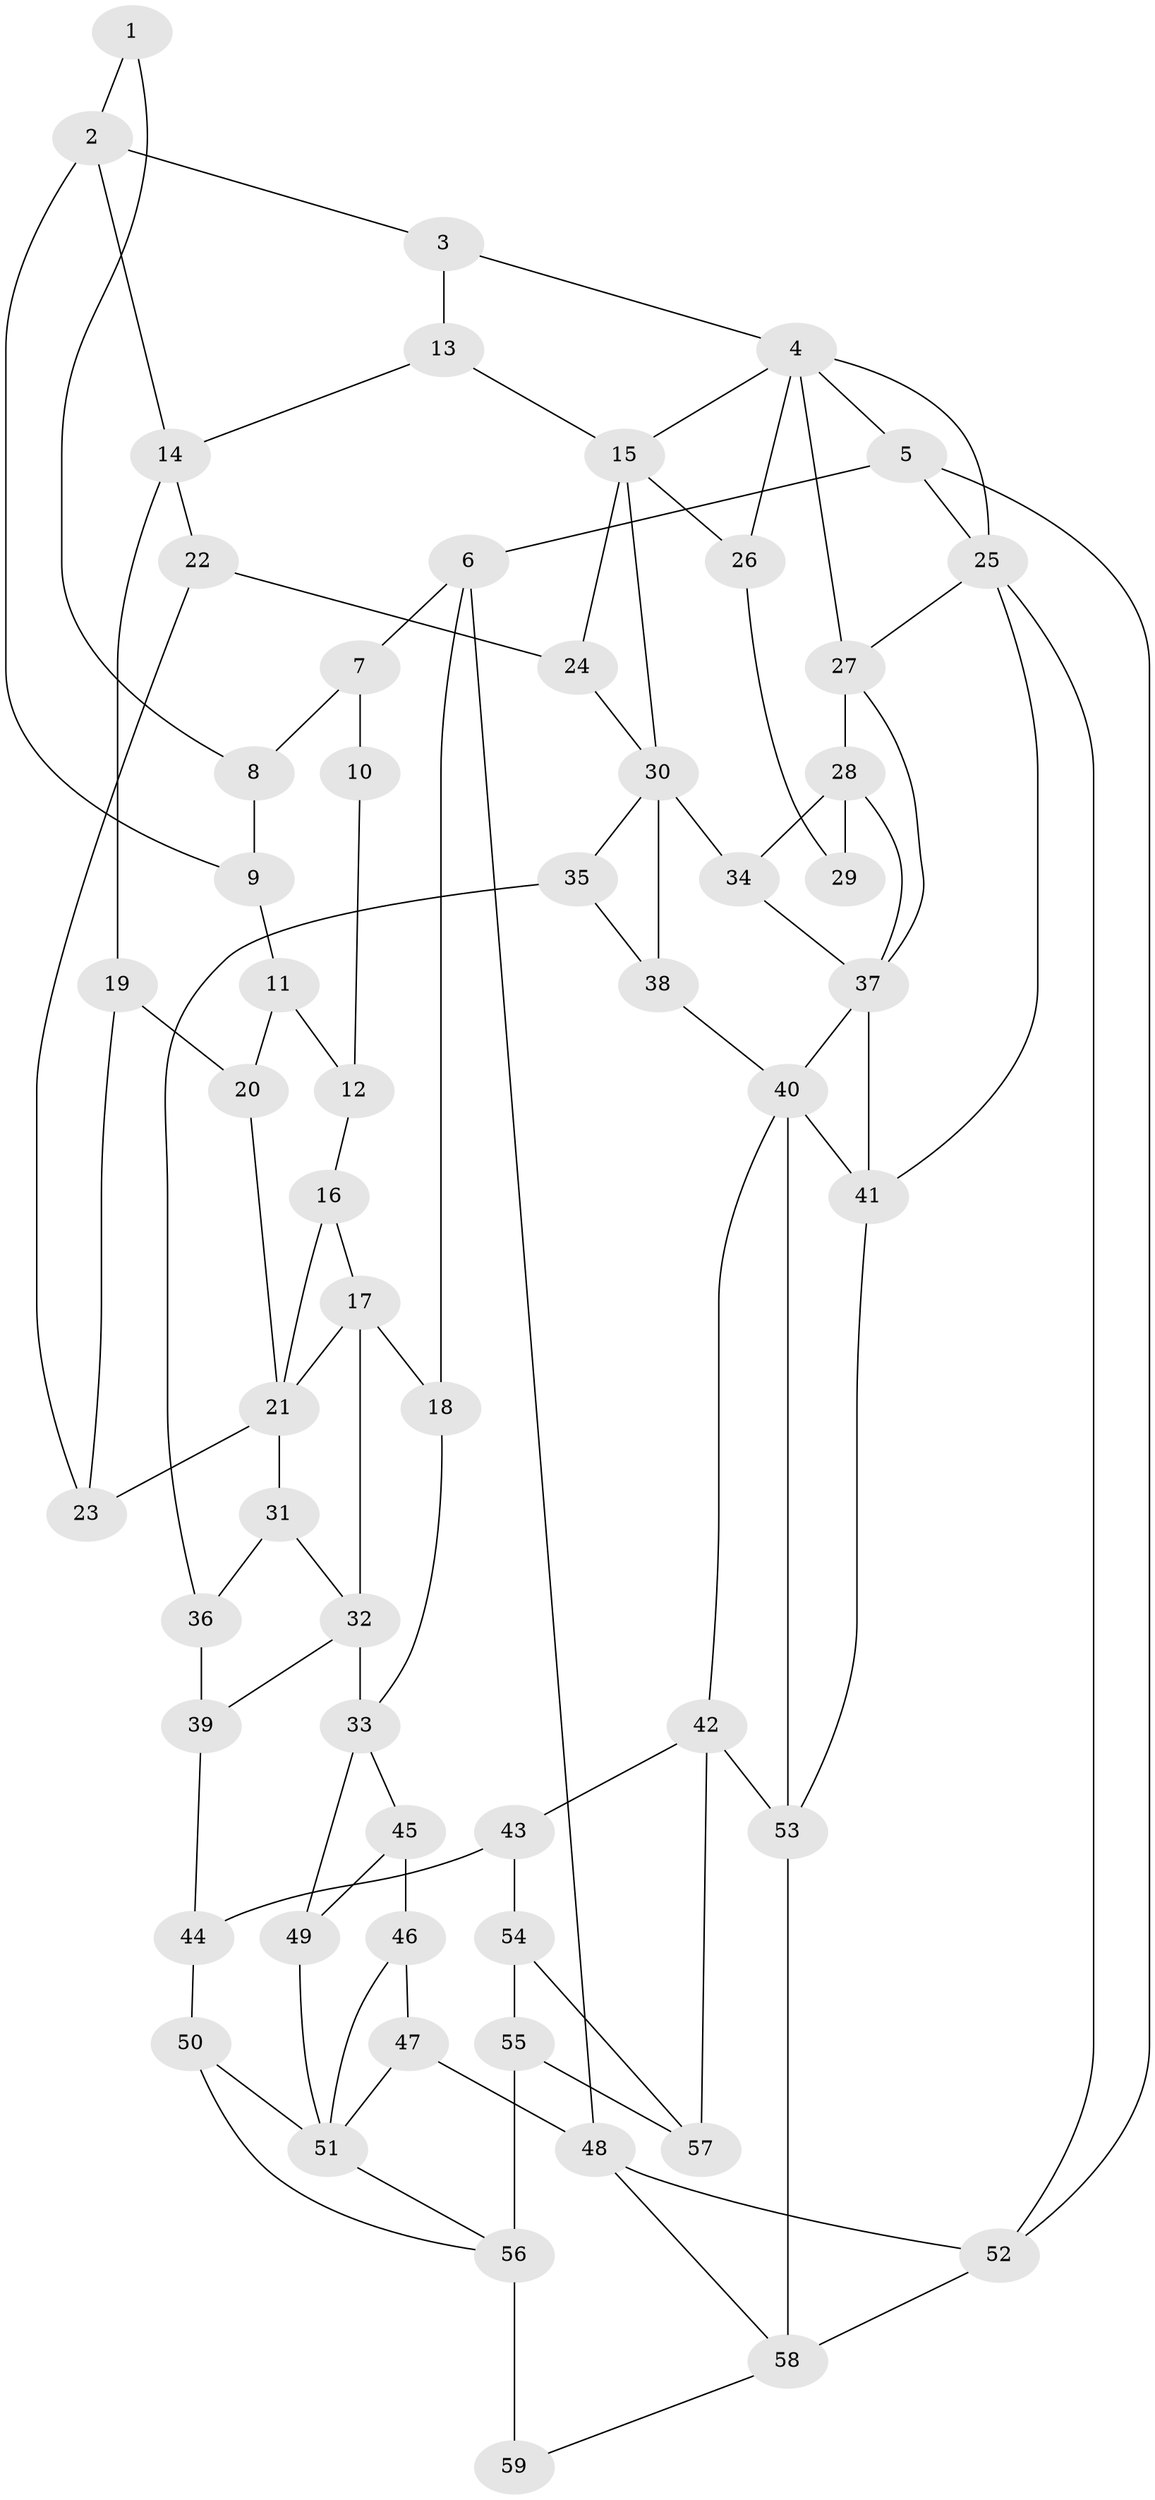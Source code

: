 // original degree distribution, {3: 0.01694915254237288, 5: 0.5932203389830508, 4: 0.2033898305084746, 6: 0.1864406779661017}
// Generated by graph-tools (version 1.1) at 2025/38/03/09/25 02:38:52]
// undirected, 59 vertices, 103 edges
graph export_dot {
graph [start="1"]
  node [color=gray90,style=filled];
  1;
  2;
  3;
  4;
  5;
  6;
  7;
  8;
  9;
  10;
  11;
  12;
  13;
  14;
  15;
  16;
  17;
  18;
  19;
  20;
  21;
  22;
  23;
  24;
  25;
  26;
  27;
  28;
  29;
  30;
  31;
  32;
  33;
  34;
  35;
  36;
  37;
  38;
  39;
  40;
  41;
  42;
  43;
  44;
  45;
  46;
  47;
  48;
  49;
  50;
  51;
  52;
  53;
  54;
  55;
  56;
  57;
  58;
  59;
  1 -- 2 [weight=1.0];
  1 -- 8 [weight=1.0];
  2 -- 3 [weight=1.0];
  2 -- 9 [weight=1.0];
  2 -- 14 [weight=2.0];
  3 -- 4 [weight=1.0];
  3 -- 13 [weight=1.0];
  4 -- 5 [weight=1.0];
  4 -- 15 [weight=1.0];
  4 -- 25 [weight=1.0];
  4 -- 26 [weight=1.0];
  4 -- 27 [weight=1.0];
  5 -- 6 [weight=1.0];
  5 -- 25 [weight=1.0];
  5 -- 52 [weight=1.0];
  6 -- 7 [weight=1.0];
  6 -- 18 [weight=1.0];
  6 -- 48 [weight=1.0];
  7 -- 8 [weight=1.0];
  7 -- 10 [weight=2.0];
  8 -- 9 [weight=1.0];
  9 -- 11 [weight=1.0];
  10 -- 12 [weight=1.0];
  11 -- 12 [weight=1.0];
  11 -- 20 [weight=1.0];
  12 -- 16 [weight=1.0];
  13 -- 14 [weight=2.0];
  13 -- 15 [weight=2.0];
  14 -- 19 [weight=1.0];
  14 -- 22 [weight=1.0];
  15 -- 24 [weight=1.0];
  15 -- 26 [weight=1.0];
  15 -- 30 [weight=1.0];
  16 -- 17 [weight=1.0];
  16 -- 21 [weight=2.0];
  17 -- 18 [weight=1.0];
  17 -- 21 [weight=1.0];
  17 -- 32 [weight=2.0];
  18 -- 33 [weight=1.0];
  19 -- 20 [weight=1.0];
  19 -- 23 [weight=1.0];
  20 -- 21 [weight=1.0];
  21 -- 23 [weight=1.0];
  21 -- 31 [weight=1.0];
  22 -- 23 [weight=1.0];
  22 -- 24 [weight=1.0];
  24 -- 30 [weight=1.0];
  25 -- 27 [weight=1.0];
  25 -- 41 [weight=1.0];
  25 -- 52 [weight=1.0];
  26 -- 29 [weight=1.0];
  27 -- 28 [weight=2.0];
  27 -- 37 [weight=1.0];
  28 -- 29 [weight=2.0];
  28 -- 34 [weight=1.0];
  28 -- 37 [weight=1.0];
  30 -- 34 [weight=1.0];
  30 -- 35 [weight=1.0];
  30 -- 38 [weight=1.0];
  31 -- 32 [weight=1.0];
  31 -- 36 [weight=1.0];
  32 -- 33 [weight=2.0];
  32 -- 39 [weight=1.0];
  33 -- 45 [weight=1.0];
  33 -- 49 [weight=1.0];
  34 -- 37 [weight=1.0];
  35 -- 36 [weight=1.0];
  35 -- 38 [weight=1.0];
  36 -- 39 [weight=1.0];
  37 -- 40 [weight=1.0];
  37 -- 41 [weight=1.0];
  38 -- 40 [weight=1.0];
  39 -- 44 [weight=1.0];
  40 -- 41 [weight=1.0];
  40 -- 42 [weight=1.0];
  40 -- 53 [weight=1.0];
  41 -- 53 [weight=1.0];
  42 -- 43 [weight=1.0];
  42 -- 53 [weight=2.0];
  42 -- 57 [weight=1.0];
  43 -- 44 [weight=1.0];
  43 -- 54 [weight=1.0];
  44 -- 50 [weight=1.0];
  45 -- 46 [weight=4.0];
  45 -- 49 [weight=1.0];
  46 -- 47 [weight=1.0];
  46 -- 51 [weight=1.0];
  47 -- 48 [weight=1.0];
  47 -- 51 [weight=1.0];
  48 -- 52 [weight=1.0];
  48 -- 58 [weight=1.0];
  49 -- 51 [weight=1.0];
  50 -- 51 [weight=1.0];
  50 -- 56 [weight=1.0];
  51 -- 56 [weight=1.0];
  52 -- 58 [weight=1.0];
  53 -- 58 [weight=2.0];
  54 -- 55 [weight=1.0];
  54 -- 57 [weight=1.0];
  55 -- 56 [weight=2.0];
  55 -- 57 [weight=1.0];
  56 -- 59 [weight=2.0];
  58 -- 59 [weight=1.0];
}
